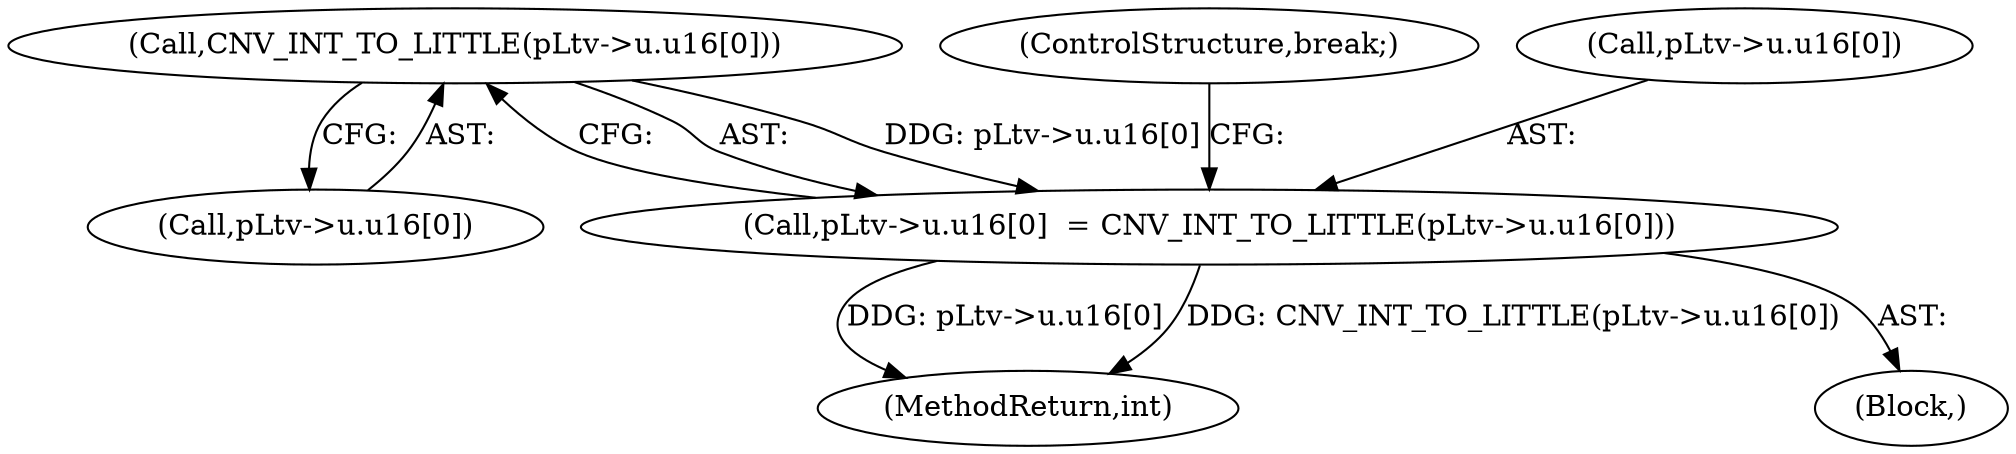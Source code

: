 digraph "0_linux_b5e2f339865fb443107e5b10603e53bbc92dc054_0@array" {
"1000959" [label="(Call,CNV_INT_TO_LITTLE(pLtv->u.u16[0]))"];
"1000951" [label="(Call,pLtv->u.u16[0]  = CNV_INT_TO_LITTLE(pLtv->u.u16[0]))"];
"1002520" [label="(MethodReturn,int)"];
"1000959" [label="(Call,CNV_INT_TO_LITTLE(pLtv->u.u16[0]))"];
"1000967" [label="(ControlStructure,break;)"];
"1000952" [label="(Call,pLtv->u.u16[0])"];
"1000951" [label="(Call,pLtv->u.u16[0]  = CNV_INT_TO_LITTLE(pLtv->u.u16[0]))"];
"1000412" [label="(Block,)"];
"1000960" [label="(Call,pLtv->u.u16[0])"];
"1000959" -> "1000951"  [label="AST: "];
"1000959" -> "1000960"  [label="CFG: "];
"1000960" -> "1000959"  [label="AST: "];
"1000951" -> "1000959"  [label="CFG: "];
"1000959" -> "1000951"  [label="DDG: pLtv->u.u16[0]"];
"1000951" -> "1000412"  [label="AST: "];
"1000952" -> "1000951"  [label="AST: "];
"1000967" -> "1000951"  [label="CFG: "];
"1000951" -> "1002520"  [label="DDG: pLtv->u.u16[0]"];
"1000951" -> "1002520"  [label="DDG: CNV_INT_TO_LITTLE(pLtv->u.u16[0])"];
}
